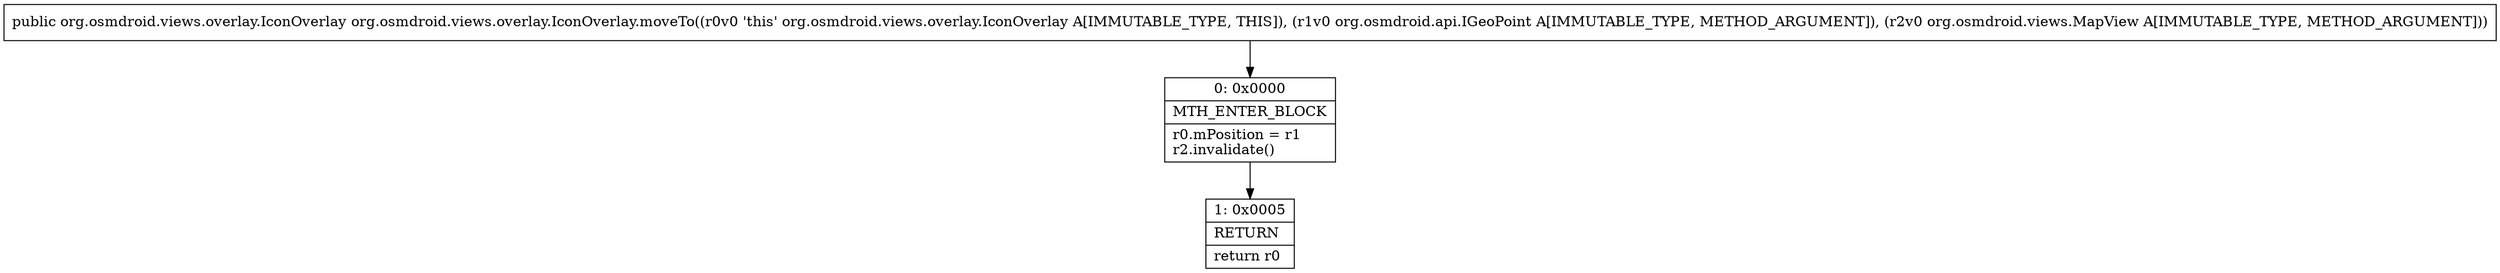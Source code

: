digraph "CFG fororg.osmdroid.views.overlay.IconOverlay.moveTo(Lorg\/osmdroid\/api\/IGeoPoint;Lorg\/osmdroid\/views\/MapView;)Lorg\/osmdroid\/views\/overlay\/IconOverlay;" {
Node_0 [shape=record,label="{0\:\ 0x0000|MTH_ENTER_BLOCK\l|r0.mPosition = r1\lr2.invalidate()\l}"];
Node_1 [shape=record,label="{1\:\ 0x0005|RETURN\l|return r0\l}"];
MethodNode[shape=record,label="{public org.osmdroid.views.overlay.IconOverlay org.osmdroid.views.overlay.IconOverlay.moveTo((r0v0 'this' org.osmdroid.views.overlay.IconOverlay A[IMMUTABLE_TYPE, THIS]), (r1v0 org.osmdroid.api.IGeoPoint A[IMMUTABLE_TYPE, METHOD_ARGUMENT]), (r2v0 org.osmdroid.views.MapView A[IMMUTABLE_TYPE, METHOD_ARGUMENT])) }"];
MethodNode -> Node_0;
Node_0 -> Node_1;
}

